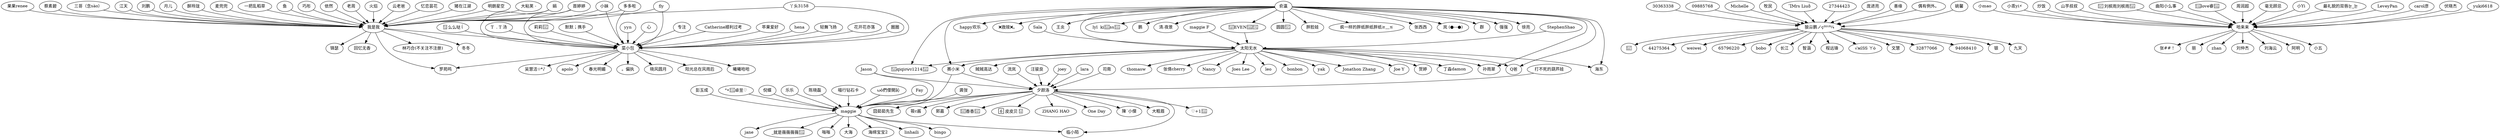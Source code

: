 strict digraph  {
	花开花亦落 -> 菜小包;
	俞瀛 -> 强强;
	俞瀛 -> 徐亮;
	俞瀛 -> 🎏EVEN💋🍰;
	俞瀛 -> happy欢乐;
	俞瀛 -> ❌救赎❌。;
	俞瀛 -> 王炎;
	俞瀛 -> 太阳无水;
	俞瀛 -> 孙雨翠;
	俞瀛 -> "lyl  ki💄ss👄";
	俞瀛 -> 鹏;
	俞瀛 -> 赛小米;
	俞瀛 -> "清.夜景";
	俞瀛 -> 圆圆🍒;
	俞瀛 -> 胖脸娃;
	俞瀛 -> 疯一样的胖纸胖纸胖纸≥﹏≤;
	俞瀛 -> 张西西;
	俞瀛 -> Q爸;
	俞瀛 -> "岚 (●––●)";
	俞瀛 -> 海东;
	俞瀛 -> 🎊qiqiಠ౪ಠ1214🎊;
	俞瀛 -> 群;
	刘鹏 -> 我是我;
	30363338 -> 狼尛鹏ノç²º¹³¼;
	小mao -> 哈来来;
	StephenShao -> 太阳无水;
	圈圈 -> 菜小包;
	流岚 -> 夕颜洛;
	小乖yi⚡️ -> 哈来来;
	09885768 -> 狼尛鹏ノç²º¹³¼;
	月儿 -> 我是我;
	醉玲珑 -> 我是我;
	龚弢 -> maggie;
	彭玉成 -> maggie;
	Michelle -> 狼尛鹏ノç²º¹³¼;
	°•🐠卓昱♡ -> maggie;
	Sala -> 太阳无水;
	🎏EVEN💋🍰 -> 太阳无水;
	麦兜兜 -> 我是我;
	"maggie F" -> 太阳无水;
	炒饭 -> 哈来来;
	牧民 -> 狼尛鹏ノç²º¹³¼;
	"Mrs Liu" -> 狼尛鹏ノç²º¹³¼;
	一把乱稻草 -> 我是我;
	汪骏良 -> 夕颜洛;
	鱼 -> 我是我;
	joey -> 夕颜洛;
	丫头3158 -> 我是我;
	丫头3158 -> 菜小包;
	山芋叔叔 -> 哈来来;
	"👑 刘槟雨刘槟雨🎉" -> 哈来来;
	27344423 -> 狼尛鹏ノç²º¹³¼;
	倪蝶 -> maggie;
	巧彤 -> 我是我;
	庞进亮 -> 狼尛鹏ノç²º¹³¼;
	善缘 -> 狼尛鹏ノç²º¹³¼;
	" 么么哒 " -> 菜小包;
	娟 -> 我是我;
	娟 -> 菜小包;
	偶有例外。 -> 狼尛鹏ノç²º¹³¼;
	乐乐 -> maggie;
	依然 -> 我是我;
	姚馨 -> 狼尛鹏ノç²º¹³¼;
	太阳无水 -> "Joes Lee";
	太阳无水 -> 孙雨翠;
	太阳无水 -> leo;
	太阳无水 -> bonbon;
	太阳无水 -> 赛小米;
	太阳无水 -> yak;
	太阳无水 -> "Jonathon Zhang";
	太阳无水 -> "Joe Y";
	太阳无水 -> 贺婷;
	太阳无水 -> 丁淼damon;
	太阳无水 -> 贼贼高达;
	太阳无水 -> thomasw;
	太阳无水 -> Q爸;
	太阳无水 -> 张倩cherry;
	太阳无水 -> 海东;
	太阳无水 -> 🎊qiqiಠ౪ಠ1214🎊;
	太阳无水 -> Nancy;
	陈晓磊 -> maggie;
	老周 -> 我是我;
	"T  . T 汤" -> 菜小包;
	首婷婷 -> 我是我;
	首婷婷 -> 菜小包;
	lara -> 夕颜洛;
	火焰 -> 我是我;
	曲阳小么事 -> 哈来来;
	莉莉💒 -> 菜小包;
	喵行钻石卡 -> maggie;
	司南 -> 夕颜洛;
	ωǒ們偠開訫 -> maggie;
	默默；携手 -> 菜小包;
	狼尛鹏ノç²º¹³¼ -> 💬;
	狼尛鹏ノç²º¹³¼ -> 44275364;
	狼尛鹏ノç²º¹³¼ -> weiwei;
	狼尛鹏ノç²º¹³¼ -> 65796220;
	狼尛鹏ノç²º¹³¼ -> bobo;
	狼尛鹏ノç²º¹³¼ -> 长江;
	狼尛鹏ノç²º¹³¼ -> 智涵;
	狼尛鹏ノç²º¹³¼ -> 程远锋;
	狼尛鹏ノç²º¹³¼ -> "√мīSS ㄚò";
	狼尛鹏ノç²º¹³¼ -> 文慧;
	狼尛鹏ノç²º¹³¼ -> 32877066;
	狼尛鹏ノç²º¹³¼ -> 94068410;
	狼尛鹏ノç²º¹³¼ -> 银;
	狼尛鹏ノç²º¹³¼ -> 九天;
	🐰love睿💝 -> 哈来来;
	Fay -> maggie;
	小妹 -> 我是我;
	小妹 -> 菜小包;
	周润超 -> 哈来来;
	毫无顾忌 -> 哈来来;
	Jason -> 夕颜洛;
	Jason -> maggie;
	赛小米 -> 夕颜洛;
	赛小米 -> maggie;
	云老爸 -> 我是我;
	打不死的葫芦娃 -> 夕颜洛;
	夕颜洛 -> "♡+1💭";
	夕颜洛 -> maggie;
	夕颜洛 -> 囧茹茹先生;
	夕颜洛 -> 筱c酱;
	夕颜洛 -> 临小陌;
	夕颜洛 -> 郭嘉;
	夕颜洛 -> 💓香香💓;
	夕颜洛 -> " 皮皮贝 ";
	夕颜洛 -> "ZHANG HAO";
	夕颜洛 -> "One Day";
	夕颜洛 -> 陳˙小傑;
	夕颜洛 -> 大粗眉;
	小Yi -> 哈来来;
	maggie -> linhaili;
	maggie -> bingo;
	maggie -> jane;
	maggie -> 临小陌;
	maggie -> _就是薇薇薇薇🌸;
	maggie -> 嗡嗡;
	maggie -> 大海;
	maggie -> 海绵宝宝2;
	忆恋昙花 -> 我是我;
	猪在江湖 -> 我是我;
	多多啦 -> 我是我;
	多多啦 -> 菜小包;
	yyn -> 菜小包;
	最礼貌的双唇눈_눈 -> 哈来来;
	LeveyPan -> 哈来来;
	carol彦 -> 哈来来;
	心 -> 菜小包;
	明朗星空 -> 我是我;
	伏晓杰 -> 哈来来;
	"大粘荚 -" -> 我是我;
	yuki6618 -> 哈来来;
	fly -> 我是我;
	fly -> 菜小包;
	哈来来 -> "张##！";
	哈来来 -> 丽;
	哈来来 -> zhan;
	哈来来 -> 刘仲杰;
	哈来来 -> 刘海云;
	哈来来 -> 阿明;
	哈来来 -> 小五;
	果果renee -> 我是我;
	蔡素碧 -> 我是我;
	三哥（念sào） -> 我是我;
	专注 -> 菜小包;
	江天 -> 我是我;
	Catherine顺利过考 -> 菜小包;
	苹果爱好 -> 菜小包;
	我是我 -> 菜小包;
	我是我 -> 罗苑鸣;
	我是我 -> "林巧合(不关注不注册)";
	我是我 -> 冬冬;
	我是我 -> 锦瑟;
	我是我 -> 回忆无香;
	hena -> 菜小包;
	轻舞飞扬 -> 菜小包;
	菜小包 -> 罗苑鸣;
	菜小包 -> 晓风圆月;
	菜小包 -> 阳光总在风雨后;
	菜小包 -> 曦曦哈哈;
	菜小包 -> "吴慧洁☆*♪";
	菜小包 -> apolo;
	菜小包 -> 春光明媚;
	菜小包 -> 。偏执;
}
